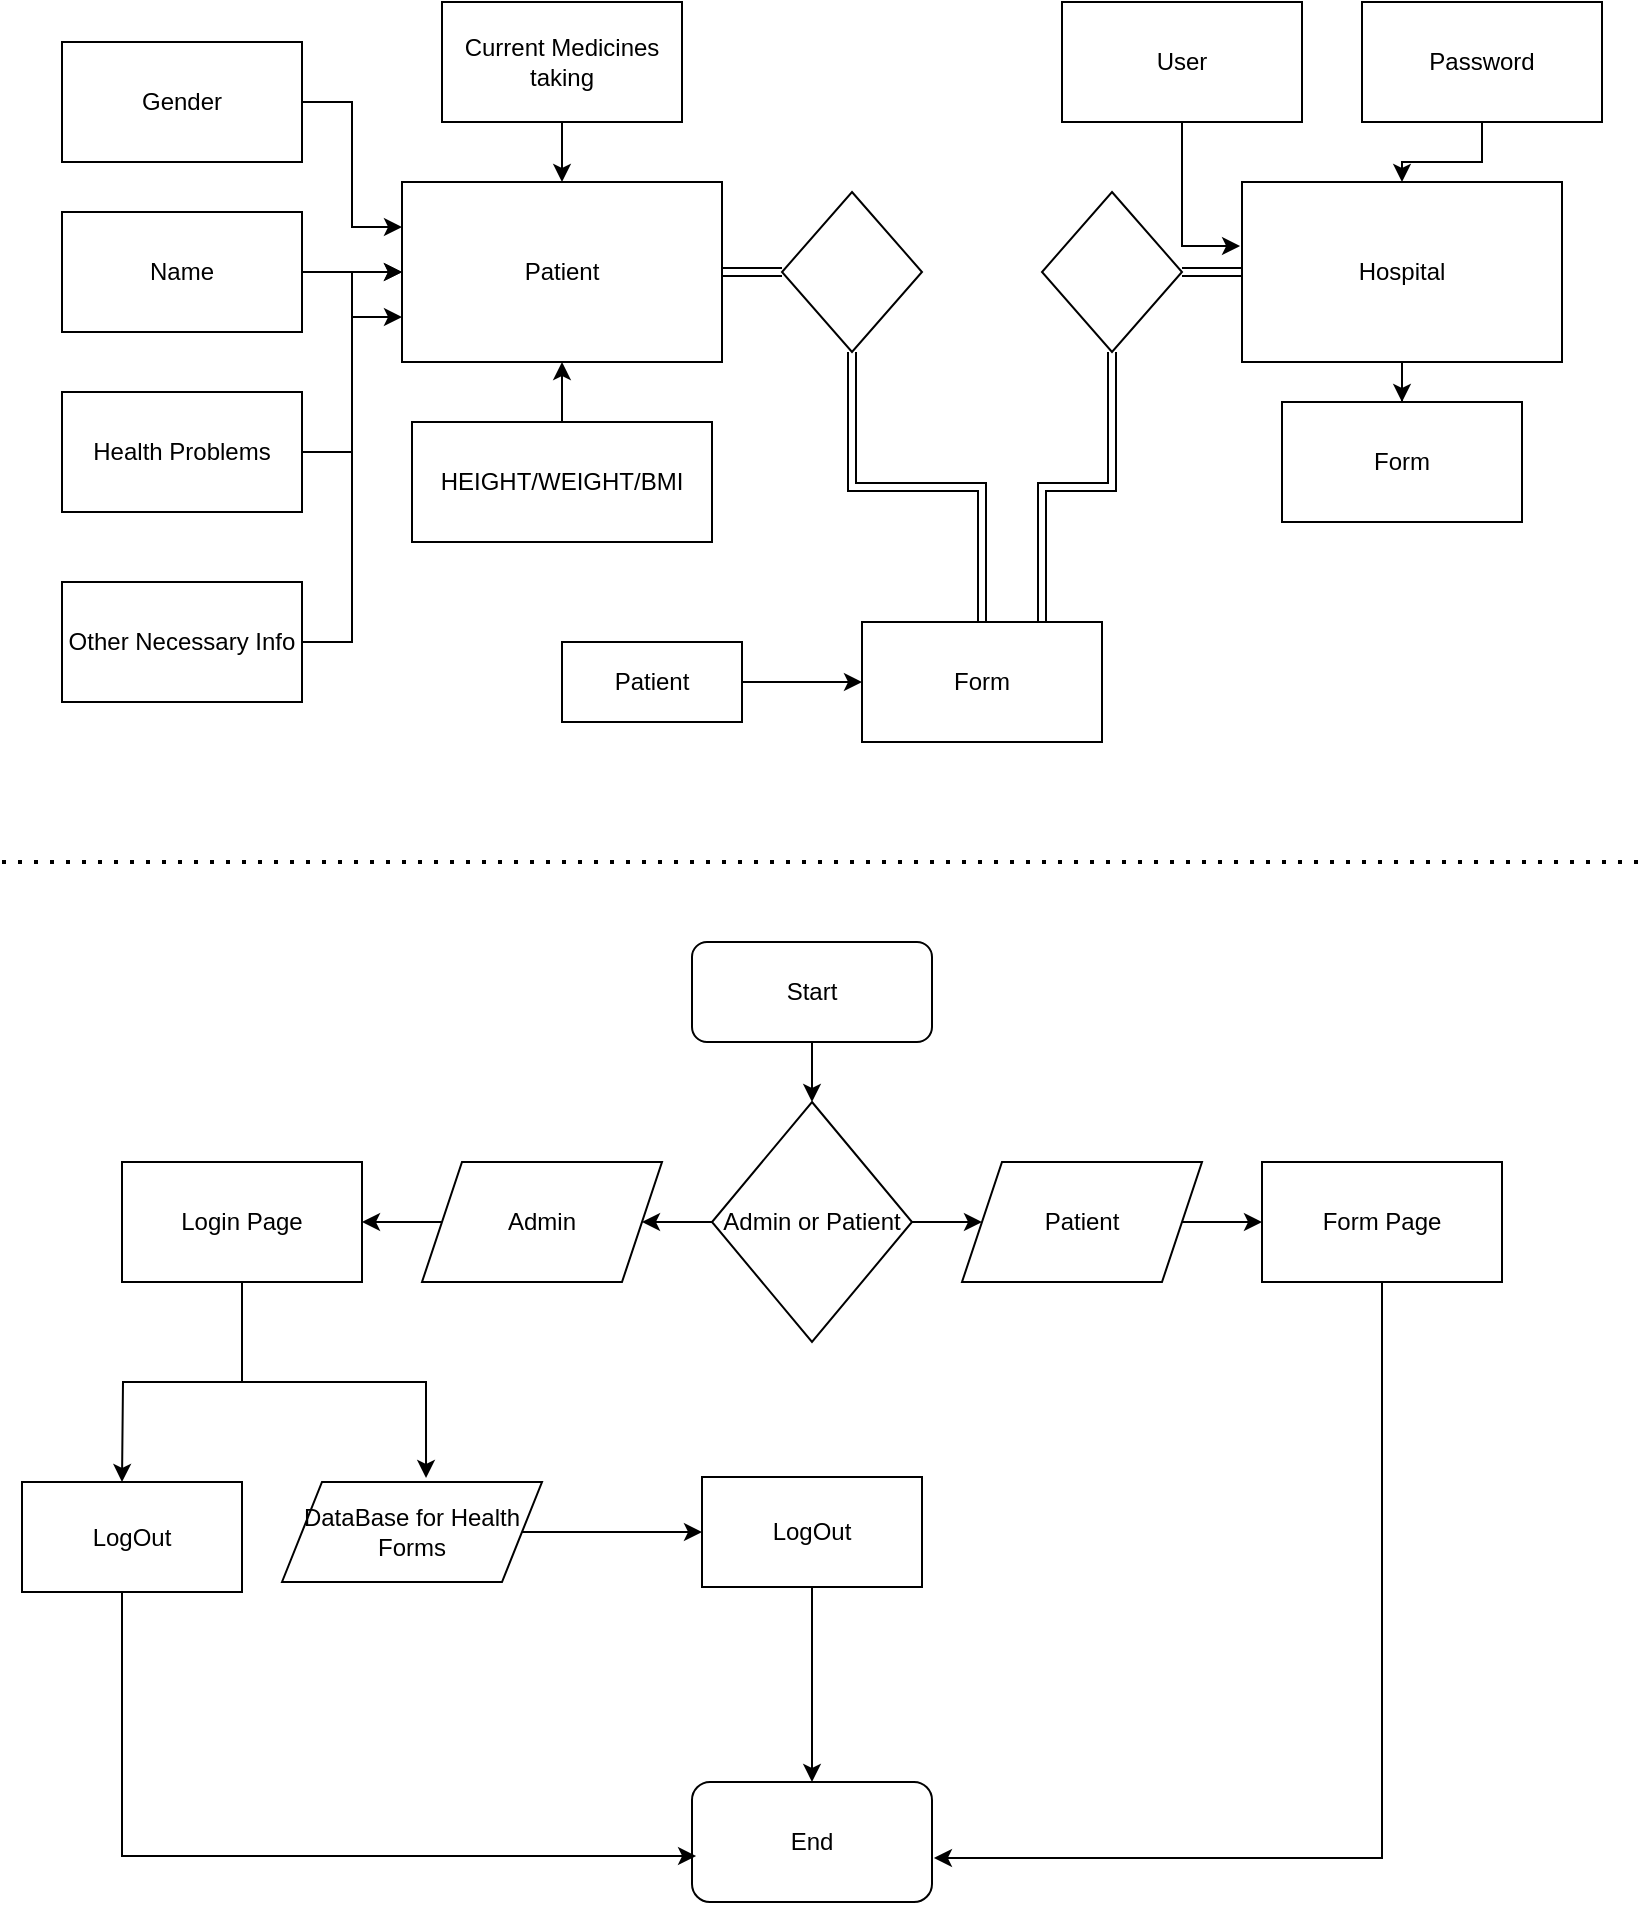 <mxfile version="21.3.7" type="github">
  <diagram name="Page-1" id="5oIfzunVPPlXxzwn9oSG">
    <mxGraphModel dx="1013" dy="839" grid="1" gridSize="10" guides="1" tooltips="1" connect="1" arrows="1" fold="1" page="1" pageScale="1" pageWidth="850" pageHeight="1100" math="0" shadow="0">
      <root>
        <mxCell id="0" />
        <mxCell id="1" parent="0" />
        <mxCell id="01GzuAP-HDkEaBXjoSyX-1" value="Patient" style="rounded=0;whiteSpace=wrap;html=1;" parent="1" vertex="1">
          <mxGeometry x="220" y="180" width="160" height="90" as="geometry" />
        </mxCell>
        <mxCell id="01GzuAP-HDkEaBXjoSyX-29" style="edgeStyle=orthogonalEdgeStyle;rounded=0;orthogonalLoop=1;jettySize=auto;html=1;" parent="1" source="01GzuAP-HDkEaBXjoSyX-2" target="01GzuAP-HDkEaBXjoSyX-14" edge="1">
          <mxGeometry relative="1" as="geometry" />
        </mxCell>
        <mxCell id="01GzuAP-HDkEaBXjoSyX-2" value="Hospital" style="rounded=0;whiteSpace=wrap;html=1;" parent="1" vertex="1">
          <mxGeometry x="640" y="180" width="160" height="90" as="geometry" />
        </mxCell>
        <mxCell id="01GzuAP-HDkEaBXjoSyX-39" style="edgeStyle=orthogonalEdgeStyle;rounded=0;orthogonalLoop=1;jettySize=auto;html=1;entryX=0;entryY=0.25;entryDx=0;entryDy=0;" parent="1" source="01GzuAP-HDkEaBXjoSyX-3" target="01GzuAP-HDkEaBXjoSyX-1" edge="1">
          <mxGeometry relative="1" as="geometry" />
        </mxCell>
        <mxCell id="01GzuAP-HDkEaBXjoSyX-3" value="Gender" style="rounded=0;whiteSpace=wrap;html=1;" parent="1" vertex="1">
          <mxGeometry x="50" y="110" width="120" height="60" as="geometry" />
        </mxCell>
        <mxCell id="01GzuAP-HDkEaBXjoSyX-40" style="edgeStyle=orthogonalEdgeStyle;rounded=0;orthogonalLoop=1;jettySize=auto;html=1;entryX=0;entryY=0.5;entryDx=0;entryDy=0;" parent="1" source="01GzuAP-HDkEaBXjoSyX-4" target="01GzuAP-HDkEaBXjoSyX-1" edge="1">
          <mxGeometry relative="1" as="geometry" />
        </mxCell>
        <mxCell id="01GzuAP-HDkEaBXjoSyX-4" value="Name" style="rounded=0;whiteSpace=wrap;html=1;" parent="1" vertex="1">
          <mxGeometry x="50" y="195" width="120" height="60" as="geometry" />
        </mxCell>
        <mxCell id="01GzuAP-HDkEaBXjoSyX-41" style="edgeStyle=orthogonalEdgeStyle;rounded=0;orthogonalLoop=1;jettySize=auto;html=1;entryX=0;entryY=0.75;entryDx=0;entryDy=0;" parent="1" source="01GzuAP-HDkEaBXjoSyX-5" target="01GzuAP-HDkEaBXjoSyX-1" edge="1">
          <mxGeometry relative="1" as="geometry" />
        </mxCell>
        <mxCell id="01GzuAP-HDkEaBXjoSyX-5" value="Health Problems" style="rounded=0;whiteSpace=wrap;html=1;" parent="1" vertex="1">
          <mxGeometry x="50" y="285" width="120" height="60" as="geometry" />
        </mxCell>
        <mxCell id="01GzuAP-HDkEaBXjoSyX-44" style="edgeStyle=orthogonalEdgeStyle;rounded=0;orthogonalLoop=1;jettySize=auto;html=1;entryX=0.5;entryY=1;entryDx=0;entryDy=0;" parent="1" source="01GzuAP-HDkEaBXjoSyX-6" target="01GzuAP-HDkEaBXjoSyX-1" edge="1">
          <mxGeometry relative="1" as="geometry" />
        </mxCell>
        <mxCell id="01GzuAP-HDkEaBXjoSyX-6" value="HEIGHT/WEIGHT/BMI" style="rounded=0;whiteSpace=wrap;html=1;" parent="1" vertex="1">
          <mxGeometry x="225" y="300" width="150" height="60" as="geometry" />
        </mxCell>
        <mxCell id="01GzuAP-HDkEaBXjoSyX-43" style="edgeStyle=orthogonalEdgeStyle;rounded=0;orthogonalLoop=1;jettySize=auto;html=1;entryX=0.5;entryY=0;entryDx=0;entryDy=0;" parent="1" source="01GzuAP-HDkEaBXjoSyX-7" target="01GzuAP-HDkEaBXjoSyX-1" edge="1">
          <mxGeometry relative="1" as="geometry" />
        </mxCell>
        <mxCell id="01GzuAP-HDkEaBXjoSyX-7" value="Current Medicines taking" style="rounded=0;whiteSpace=wrap;html=1;" parent="1" vertex="1">
          <mxGeometry x="240" y="90" width="120" height="60" as="geometry" />
        </mxCell>
        <mxCell id="01GzuAP-HDkEaBXjoSyX-36" style="edgeStyle=orthogonalEdgeStyle;rounded=0;orthogonalLoop=1;jettySize=auto;html=1;exitX=0.5;exitY=1;exitDx=0;exitDy=0;shape=link;" parent="1" source="01GzuAP-HDkEaBXjoSyX-8" target="01GzuAP-HDkEaBXjoSyX-32" edge="1">
          <mxGeometry relative="1" as="geometry" />
        </mxCell>
        <mxCell id="01GzuAP-HDkEaBXjoSyX-8" value="" style="rhombus;whiteSpace=wrap;html=1;" parent="1" vertex="1">
          <mxGeometry x="410" y="185" width="70" height="80" as="geometry" />
        </mxCell>
        <mxCell id="01GzuAP-HDkEaBXjoSyX-14" value="Form" style="rounded=0;whiteSpace=wrap;html=1;" parent="1" vertex="1">
          <mxGeometry x="660" y="290" width="120" height="60" as="geometry" />
        </mxCell>
        <mxCell id="01GzuAP-HDkEaBXjoSyX-15" value="" style="endArrow=none;html=1;rounded=0;exitX=1;exitY=0.5;exitDx=0;exitDy=0;entryX=0;entryY=0.5;entryDx=0;entryDy=0;shape=link;" parent="1" source="01GzuAP-HDkEaBXjoSyX-1" target="01GzuAP-HDkEaBXjoSyX-8" edge="1">
          <mxGeometry width="50" height="50" relative="1" as="geometry">
            <mxPoint x="440" y="180" as="sourcePoint" />
            <mxPoint x="490" y="130" as="targetPoint" />
          </mxGeometry>
        </mxCell>
        <mxCell id="01GzuAP-HDkEaBXjoSyX-18" value="" style="endArrow=none;html=1;rounded=0;entryX=0;entryY=0.5;entryDx=0;entryDy=0;exitX=1;exitY=0.5;exitDx=0;exitDy=0;shape=link;" parent="1" source="01GzuAP-HDkEaBXjoSyX-34" target="01GzuAP-HDkEaBXjoSyX-2" edge="1">
          <mxGeometry width="50" height="50" relative="1" as="geometry">
            <mxPoint x="600" y="310" as="sourcePoint" />
            <mxPoint x="490" y="130" as="targetPoint" />
            <Array as="points" />
          </mxGeometry>
        </mxCell>
        <mxCell id="01GzuAP-HDkEaBXjoSyX-42" style="edgeStyle=orthogonalEdgeStyle;rounded=0;orthogonalLoop=1;jettySize=auto;html=1;entryX=0;entryY=0.5;entryDx=0;entryDy=0;" parent="1" source="01GzuAP-HDkEaBXjoSyX-19" target="01GzuAP-HDkEaBXjoSyX-1" edge="1">
          <mxGeometry relative="1" as="geometry" />
        </mxCell>
        <mxCell id="01GzuAP-HDkEaBXjoSyX-19" value="Other Necessary Info" style="rounded=0;whiteSpace=wrap;html=1;" parent="1" vertex="1">
          <mxGeometry x="50" y="380" width="120" height="60" as="geometry" />
        </mxCell>
        <mxCell id="01GzuAP-HDkEaBXjoSyX-30" value="" style="endArrow=none;dashed=1;html=1;dashPattern=1 3;strokeWidth=2;rounded=0;" parent="1" edge="1">
          <mxGeometry width="50" height="50" relative="1" as="geometry">
            <mxPoint x="20" y="520" as="sourcePoint" />
            <mxPoint x="840" y="520" as="targetPoint" />
          </mxGeometry>
        </mxCell>
        <mxCell id="01GzuAP-HDkEaBXjoSyX-32" value="Form" style="rounded=0;whiteSpace=wrap;html=1;" parent="1" vertex="1">
          <mxGeometry x="450" y="400" width="120" height="60" as="geometry" />
        </mxCell>
        <mxCell id="01GzuAP-HDkEaBXjoSyX-45" style="edgeStyle=orthogonalEdgeStyle;rounded=0;orthogonalLoop=1;jettySize=auto;html=1;entryX=0;entryY=0.5;entryDx=0;entryDy=0;" parent="1" source="01GzuAP-HDkEaBXjoSyX-33" target="01GzuAP-HDkEaBXjoSyX-32" edge="1">
          <mxGeometry relative="1" as="geometry" />
        </mxCell>
        <mxCell id="01GzuAP-HDkEaBXjoSyX-33" value="Patient" style="rounded=0;whiteSpace=wrap;html=1;" parent="1" vertex="1">
          <mxGeometry x="300" y="410" width="90" height="40" as="geometry" />
        </mxCell>
        <mxCell id="01GzuAP-HDkEaBXjoSyX-46" style="edgeStyle=orthogonalEdgeStyle;rounded=0;orthogonalLoop=1;jettySize=auto;html=1;entryX=0.75;entryY=0;entryDx=0;entryDy=0;shape=link;" parent="1" source="01GzuAP-HDkEaBXjoSyX-34" target="01GzuAP-HDkEaBXjoSyX-32" edge="1">
          <mxGeometry relative="1" as="geometry" />
        </mxCell>
        <mxCell id="01GzuAP-HDkEaBXjoSyX-34" value="" style="rhombus;whiteSpace=wrap;html=1;" parent="1" vertex="1">
          <mxGeometry x="540" y="185" width="70" height="80" as="geometry" />
        </mxCell>
        <mxCell id="01GzuAP-HDkEaBXjoSyX-53" value="" style="edgeStyle=orthogonalEdgeStyle;rounded=0;orthogonalLoop=1;jettySize=auto;html=1;" parent="1" source="01GzuAP-HDkEaBXjoSyX-51" target="01GzuAP-HDkEaBXjoSyX-52" edge="1">
          <mxGeometry relative="1" as="geometry" />
        </mxCell>
        <mxCell id="01GzuAP-HDkEaBXjoSyX-51" value="Start" style="rounded=1;whiteSpace=wrap;html=1;" parent="1" vertex="1">
          <mxGeometry x="365" y="560" width="120" height="50" as="geometry" />
        </mxCell>
        <mxCell id="01GzuAP-HDkEaBXjoSyX-61" value="" style="edgeStyle=orthogonalEdgeStyle;rounded=0;orthogonalLoop=1;jettySize=auto;html=1;" parent="1" source="01GzuAP-HDkEaBXjoSyX-52" target="01GzuAP-HDkEaBXjoSyX-59" edge="1">
          <mxGeometry relative="1" as="geometry" />
        </mxCell>
        <mxCell id="01GzuAP-HDkEaBXjoSyX-63" value="" style="edgeStyle=orthogonalEdgeStyle;rounded=0;orthogonalLoop=1;jettySize=auto;html=1;" parent="1" source="01GzuAP-HDkEaBXjoSyX-52" target="01GzuAP-HDkEaBXjoSyX-60" edge="1">
          <mxGeometry relative="1" as="geometry" />
        </mxCell>
        <mxCell id="01GzuAP-HDkEaBXjoSyX-52" value="Admin or Patient" style="rhombus;whiteSpace=wrap;html=1;" parent="1" vertex="1">
          <mxGeometry x="375" y="640" width="100" height="120" as="geometry" />
        </mxCell>
        <mxCell id="01GzuAP-HDkEaBXjoSyX-66" style="edgeStyle=orthogonalEdgeStyle;rounded=0;orthogonalLoop=1;jettySize=auto;html=1;entryX=0.554;entryY=-0.04;entryDx=0;entryDy=0;entryPerimeter=0;" parent="1" source="01GzuAP-HDkEaBXjoSyX-54" target="01GzuAP-HDkEaBXjoSyX-69" edge="1">
          <mxGeometry relative="1" as="geometry">
            <mxPoint x="70" y="760" as="targetPoint" />
          </mxGeometry>
        </mxCell>
        <mxCell id="01GzuAP-HDkEaBXjoSyX-71" style="edgeStyle=orthogonalEdgeStyle;rounded=0;orthogonalLoop=1;jettySize=auto;html=1;" parent="1" source="01GzuAP-HDkEaBXjoSyX-54" edge="1">
          <mxGeometry relative="1" as="geometry">
            <mxPoint x="80" y="830" as="targetPoint" />
          </mxGeometry>
        </mxCell>
        <mxCell id="01GzuAP-HDkEaBXjoSyX-54" value="Login Page" style="rounded=0;whiteSpace=wrap;html=1;" parent="1" vertex="1">
          <mxGeometry x="80" y="670" width="120" height="60" as="geometry" />
        </mxCell>
        <mxCell id="01GzuAP-HDkEaBXjoSyX-74" style="edgeStyle=orthogonalEdgeStyle;rounded=0;orthogonalLoop=1;jettySize=auto;html=1;entryX=1.008;entryY=0.633;entryDx=0;entryDy=0;entryPerimeter=0;" parent="1" source="01GzuAP-HDkEaBXjoSyX-55" target="01GzuAP-HDkEaBXjoSyX-72" edge="1">
          <mxGeometry relative="1" as="geometry">
            <Array as="points">
              <mxPoint x="710" y="1018" />
            </Array>
          </mxGeometry>
        </mxCell>
        <mxCell id="01GzuAP-HDkEaBXjoSyX-55" value="Form Page" style="rounded=0;whiteSpace=wrap;html=1;" parent="1" vertex="1">
          <mxGeometry x="650" y="670" width="120" height="60" as="geometry" />
        </mxCell>
        <mxCell id="01GzuAP-HDkEaBXjoSyX-62" value="" style="edgeStyle=orthogonalEdgeStyle;rounded=0;orthogonalLoop=1;jettySize=auto;html=1;" parent="1" source="01GzuAP-HDkEaBXjoSyX-59" target="01GzuAP-HDkEaBXjoSyX-54" edge="1">
          <mxGeometry relative="1" as="geometry" />
        </mxCell>
        <mxCell id="01GzuAP-HDkEaBXjoSyX-59" value="Admin" style="shape=parallelogram;perimeter=parallelogramPerimeter;whiteSpace=wrap;html=1;fixedSize=1;" parent="1" vertex="1">
          <mxGeometry x="230" y="670" width="120" height="60" as="geometry" />
        </mxCell>
        <mxCell id="01GzuAP-HDkEaBXjoSyX-64" value="" style="edgeStyle=orthogonalEdgeStyle;rounded=0;orthogonalLoop=1;jettySize=auto;html=1;" parent="1" source="01GzuAP-HDkEaBXjoSyX-60" target="01GzuAP-HDkEaBXjoSyX-55" edge="1">
          <mxGeometry relative="1" as="geometry" />
        </mxCell>
        <mxCell id="01GzuAP-HDkEaBXjoSyX-60" value="Patient" style="shape=parallelogram;perimeter=parallelogramPerimeter;whiteSpace=wrap;html=1;fixedSize=1;" parent="1" vertex="1">
          <mxGeometry x="500" y="670" width="120" height="60" as="geometry" />
        </mxCell>
        <mxCell id="01GzuAP-HDkEaBXjoSyX-77" style="edgeStyle=orthogonalEdgeStyle;rounded=0;orthogonalLoop=1;jettySize=auto;html=1;" parent="1" source="01GzuAP-HDkEaBXjoSyX-69" target="01GzuAP-HDkEaBXjoSyX-78" edge="1">
          <mxGeometry relative="1" as="geometry">
            <mxPoint x="320" y="855" as="targetPoint" />
          </mxGeometry>
        </mxCell>
        <mxCell id="01GzuAP-HDkEaBXjoSyX-69" value="DataBase for Health Forms" style="shape=parallelogram;perimeter=parallelogramPerimeter;whiteSpace=wrap;html=1;fixedSize=1;" parent="1" vertex="1">
          <mxGeometry x="160" y="830" width="130" height="50" as="geometry" />
        </mxCell>
        <mxCell id="01GzuAP-HDkEaBXjoSyX-72" value="End" style="rounded=1;whiteSpace=wrap;html=1;" parent="1" vertex="1">
          <mxGeometry x="365" y="980" width="120" height="60" as="geometry" />
        </mxCell>
        <mxCell id="01GzuAP-HDkEaBXjoSyX-82" style="edgeStyle=orthogonalEdgeStyle;rounded=0;orthogonalLoop=1;jettySize=auto;html=1;entryX=0.5;entryY=0;entryDx=0;entryDy=0;" parent="1" source="01GzuAP-HDkEaBXjoSyX-78" target="01GzuAP-HDkEaBXjoSyX-72" edge="1">
          <mxGeometry relative="1" as="geometry" />
        </mxCell>
        <mxCell id="01GzuAP-HDkEaBXjoSyX-78" value="LogOut" style="rounded=0;whiteSpace=wrap;html=1;" parent="1" vertex="1">
          <mxGeometry x="370" y="827.5" width="110" height="55" as="geometry" />
        </mxCell>
        <mxCell id="01GzuAP-HDkEaBXjoSyX-81" style="edgeStyle=orthogonalEdgeStyle;rounded=0;orthogonalLoop=1;jettySize=auto;html=1;entryX=0.017;entryY=0.617;entryDx=0;entryDy=0;entryPerimeter=0;" parent="1" source="01GzuAP-HDkEaBXjoSyX-79" target="01GzuAP-HDkEaBXjoSyX-72" edge="1">
          <mxGeometry relative="1" as="geometry">
            <Array as="points">
              <mxPoint x="80" y="1017" />
            </Array>
          </mxGeometry>
        </mxCell>
        <mxCell id="01GzuAP-HDkEaBXjoSyX-79" value="LogOut" style="rounded=0;whiteSpace=wrap;html=1;" parent="1" vertex="1">
          <mxGeometry x="30" y="830" width="110" height="55" as="geometry" />
        </mxCell>
        <mxCell id="vs6AnOWu0IjHQFkgrXuJ-3" style="edgeStyle=orthogonalEdgeStyle;rounded=0;orthogonalLoop=1;jettySize=auto;html=1;entryX=-0.006;entryY=0.356;entryDx=0;entryDy=0;entryPerimeter=0;" edge="1" parent="1" source="vs6AnOWu0IjHQFkgrXuJ-1" target="01GzuAP-HDkEaBXjoSyX-2">
          <mxGeometry relative="1" as="geometry" />
        </mxCell>
        <mxCell id="vs6AnOWu0IjHQFkgrXuJ-1" value="User" style="rounded=0;whiteSpace=wrap;html=1;" vertex="1" parent="1">
          <mxGeometry x="550" y="90" width="120" height="60" as="geometry" />
        </mxCell>
        <mxCell id="vs6AnOWu0IjHQFkgrXuJ-4" style="edgeStyle=orthogonalEdgeStyle;rounded=0;orthogonalLoop=1;jettySize=auto;html=1;entryX=0.5;entryY=0;entryDx=0;entryDy=0;" edge="1" parent="1" source="vs6AnOWu0IjHQFkgrXuJ-2" target="01GzuAP-HDkEaBXjoSyX-2">
          <mxGeometry relative="1" as="geometry" />
        </mxCell>
        <mxCell id="vs6AnOWu0IjHQFkgrXuJ-2" value="Password" style="rounded=0;whiteSpace=wrap;html=1;" vertex="1" parent="1">
          <mxGeometry x="700" y="90" width="120" height="60" as="geometry" />
        </mxCell>
      </root>
    </mxGraphModel>
  </diagram>
</mxfile>
